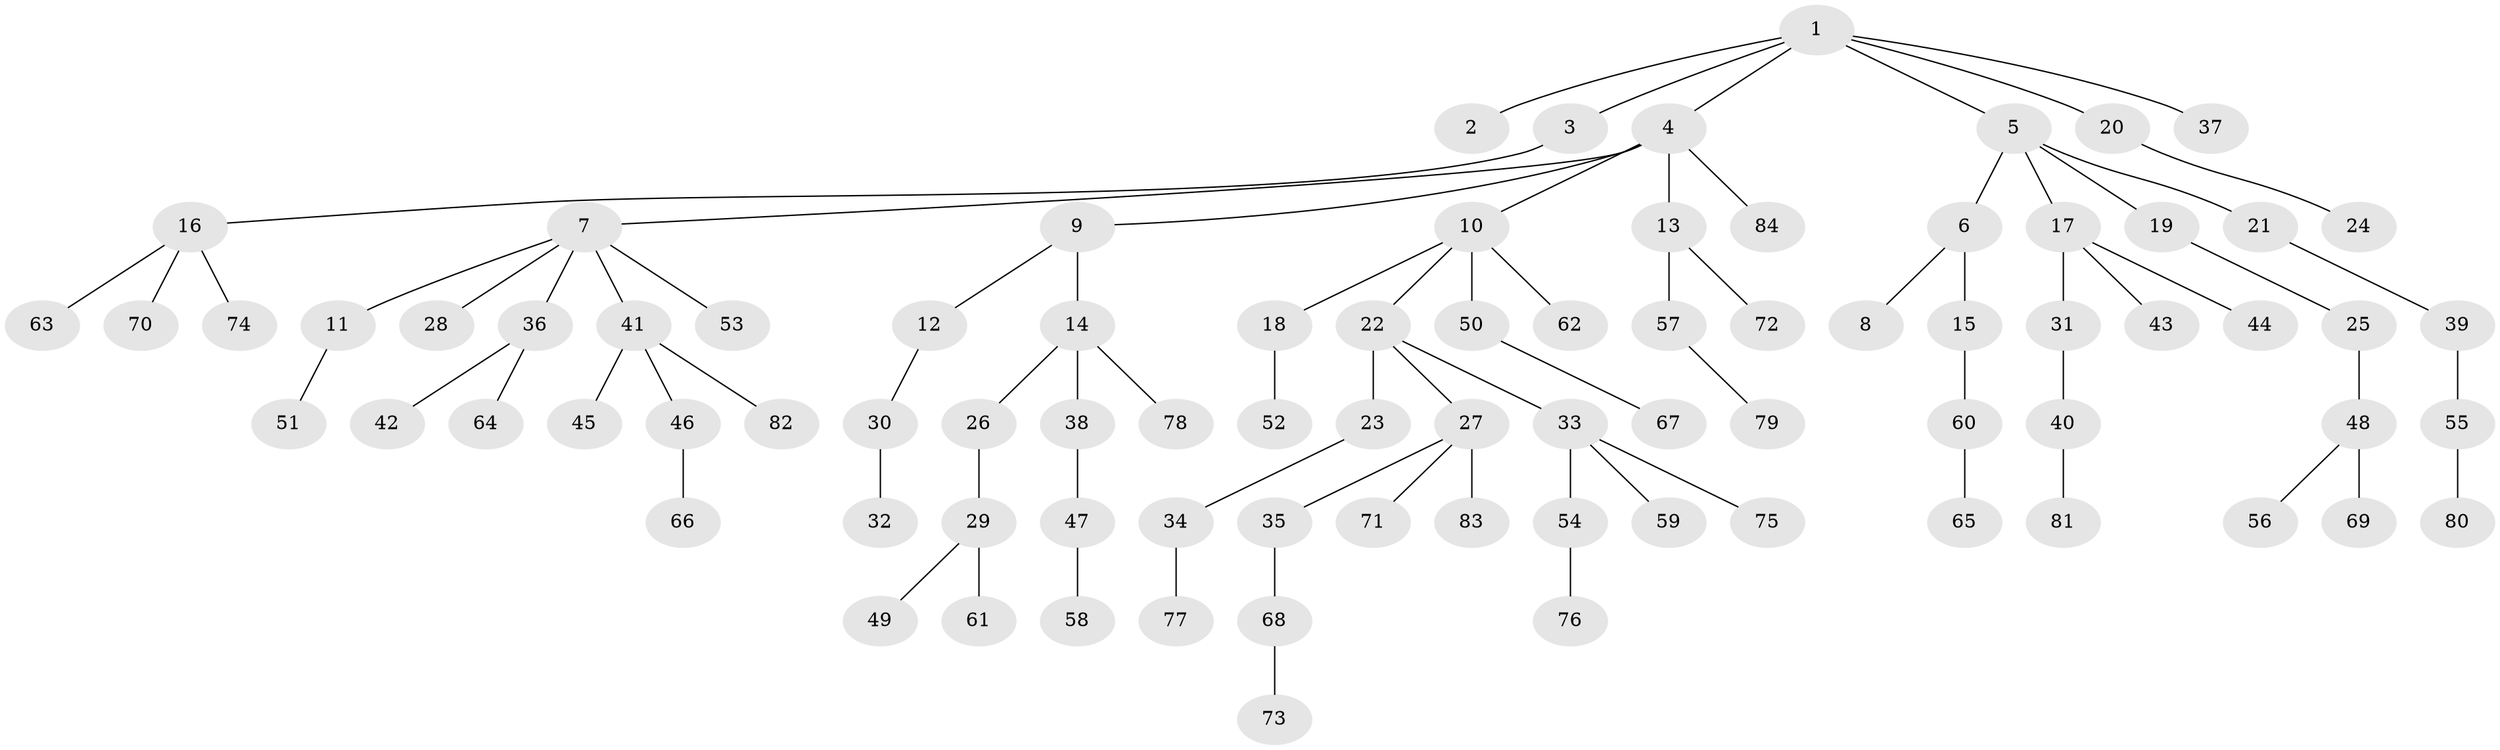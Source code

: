 // coarse degree distribution, {5: 0.06896551724137931, 2: 0.3448275862068966, 3: 0.1206896551724138, 4: 0.034482758620689655, 1: 0.43103448275862066}
// Generated by graph-tools (version 1.1) at 2025/37/03/04/25 23:37:30]
// undirected, 84 vertices, 83 edges
graph export_dot {
  node [color=gray90,style=filled];
  1;
  2;
  3;
  4;
  5;
  6;
  7;
  8;
  9;
  10;
  11;
  12;
  13;
  14;
  15;
  16;
  17;
  18;
  19;
  20;
  21;
  22;
  23;
  24;
  25;
  26;
  27;
  28;
  29;
  30;
  31;
  32;
  33;
  34;
  35;
  36;
  37;
  38;
  39;
  40;
  41;
  42;
  43;
  44;
  45;
  46;
  47;
  48;
  49;
  50;
  51;
  52;
  53;
  54;
  55;
  56;
  57;
  58;
  59;
  60;
  61;
  62;
  63;
  64;
  65;
  66;
  67;
  68;
  69;
  70;
  71;
  72;
  73;
  74;
  75;
  76;
  77;
  78;
  79;
  80;
  81;
  82;
  83;
  84;
  1 -- 2;
  1 -- 3;
  1 -- 4;
  1 -- 5;
  1 -- 20;
  1 -- 37;
  3 -- 16;
  4 -- 7;
  4 -- 9;
  4 -- 10;
  4 -- 13;
  4 -- 84;
  5 -- 6;
  5 -- 17;
  5 -- 19;
  5 -- 21;
  6 -- 8;
  6 -- 15;
  7 -- 11;
  7 -- 28;
  7 -- 36;
  7 -- 41;
  7 -- 53;
  9 -- 12;
  9 -- 14;
  10 -- 18;
  10 -- 22;
  10 -- 50;
  10 -- 62;
  11 -- 51;
  12 -- 30;
  13 -- 57;
  13 -- 72;
  14 -- 26;
  14 -- 38;
  14 -- 78;
  15 -- 60;
  16 -- 63;
  16 -- 70;
  16 -- 74;
  17 -- 31;
  17 -- 43;
  17 -- 44;
  18 -- 52;
  19 -- 25;
  20 -- 24;
  21 -- 39;
  22 -- 23;
  22 -- 27;
  22 -- 33;
  23 -- 34;
  25 -- 48;
  26 -- 29;
  27 -- 35;
  27 -- 71;
  27 -- 83;
  29 -- 49;
  29 -- 61;
  30 -- 32;
  31 -- 40;
  33 -- 54;
  33 -- 59;
  33 -- 75;
  34 -- 77;
  35 -- 68;
  36 -- 42;
  36 -- 64;
  38 -- 47;
  39 -- 55;
  40 -- 81;
  41 -- 45;
  41 -- 46;
  41 -- 82;
  46 -- 66;
  47 -- 58;
  48 -- 56;
  48 -- 69;
  50 -- 67;
  54 -- 76;
  55 -- 80;
  57 -- 79;
  60 -- 65;
  68 -- 73;
}
